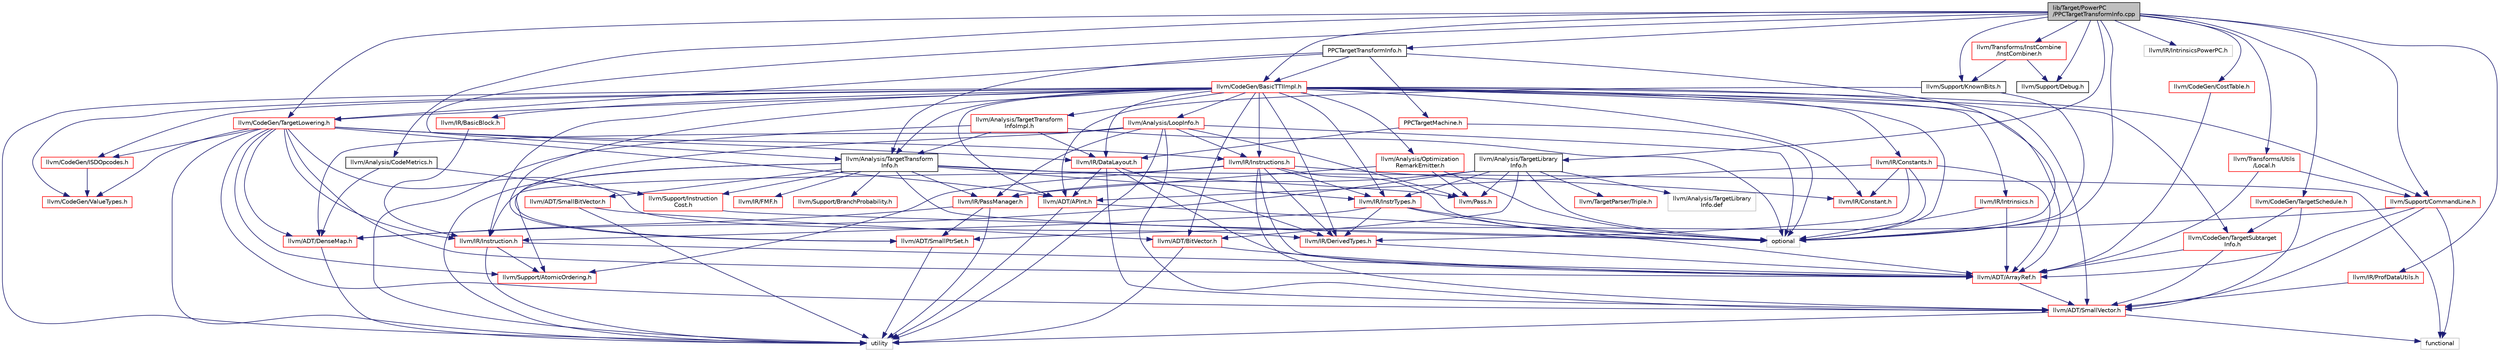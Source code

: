 digraph "lib/Target/PowerPC/PPCTargetTransformInfo.cpp"
{
 // LATEX_PDF_SIZE
  bgcolor="transparent";
  edge [fontname="Helvetica",fontsize="10",labelfontname="Helvetica",labelfontsize="10"];
  node [fontname="Helvetica",fontsize="10",shape=record];
  Node1 [label="lib/Target/PowerPC\l/PPCTargetTransformInfo.cpp",height=0.2,width=0.4,color="black", fillcolor="grey75", style="filled", fontcolor="black",tooltip=" "];
  Node1 -> Node2 [color="midnightblue",fontsize="10",style="solid",fontname="Helvetica"];
  Node2 [label="PPCTargetTransformInfo.h",height=0.2,width=0.4,color="black",URL="$PPCTargetTransformInfo_8h.html",tooltip=" "];
  Node2 -> Node3 [color="midnightblue",fontsize="10",style="solid",fontname="Helvetica"];
  Node3 [label="PPCTargetMachine.h",height=0.2,width=0.4,color="red",URL="$PPCTargetMachine_8h.html",tooltip=" "];
  Node3 -> Node234 [color="midnightblue",fontsize="10",style="solid",fontname="Helvetica"];
  Node234 [label="llvm/IR/DataLayout.h",height=0.2,width=0.4,color="red",URL="$DataLayout_8h.html",tooltip=" "];
  Node234 -> Node166 [color="midnightblue",fontsize="10",style="solid",fontname="Helvetica"];
  Node166 [label="llvm/ADT/APInt.h",height=0.2,width=0.4,color="red",URL="$APInt_8h.html",tooltip=" "];
  Node166 -> Node51 [color="midnightblue",fontsize="10",style="solid",fontname="Helvetica"];
  Node51 [label="optional",height=0.2,width=0.4,color="grey75",tooltip=" "];
  Node166 -> Node15 [color="midnightblue",fontsize="10",style="solid",fontname="Helvetica"];
  Node15 [label="utility",height=0.2,width=0.4,color="grey75",tooltip=" "];
  Node234 -> Node47 [color="midnightblue",fontsize="10",style="solid",fontname="Helvetica"];
  Node47 [label="llvm/ADT/ArrayRef.h",height=0.2,width=0.4,color="red",URL="$ArrayRef_8h.html",tooltip=" "];
  Node47 -> Node53 [color="midnightblue",fontsize="10",style="solid",fontname="Helvetica"];
  Node53 [label="llvm/ADT/SmallVector.h",height=0.2,width=0.4,color="red",URL="$SmallVector_8h.html",tooltip=" "];
  Node53 -> Node54 [color="midnightblue",fontsize="10",style="solid",fontname="Helvetica"];
  Node54 [label="functional",height=0.2,width=0.4,color="grey75",tooltip=" "];
  Node53 -> Node15 [color="midnightblue",fontsize="10",style="solid",fontname="Helvetica"];
  Node234 -> Node53 [color="midnightblue",fontsize="10",style="solid",fontname="Helvetica"];
  Node234 -> Node123 [color="midnightblue",fontsize="10",style="solid",fontname="Helvetica"];
  Node123 [label="llvm/IR/DerivedTypes.h",height=0.2,width=0.4,color="red",URL="$DerivedTypes_8h.html",tooltip=" "];
  Node123 -> Node47 [color="midnightblue",fontsize="10",style="solid",fontname="Helvetica"];
  Node3 -> Node51 [color="midnightblue",fontsize="10",style="solid",fontname="Helvetica"];
  Node2 -> Node286 [color="midnightblue",fontsize="10",style="solid",fontname="Helvetica"];
  Node286 [label="llvm/Analysis/TargetTransform\lInfo.h",height=0.2,width=0.4,color="black",URL="$TargetTransformInfo_8h.html",tooltip=" "];
  Node286 -> Node281 [color="midnightblue",fontsize="10",style="solid",fontname="Helvetica"];
  Node281 [label="llvm/ADT/SmallBitVector.h",height=0.2,width=0.4,color="red",URL="$SmallBitVector_8h.html",tooltip=" "];
  Node281 -> Node104 [color="midnightblue",fontsize="10",style="solid",fontname="Helvetica"];
  Node104 [label="llvm/ADT/BitVector.h",height=0.2,width=0.4,color="red",URL="$BitVector_8h.html",tooltip=" "];
  Node104 -> Node47 [color="midnightblue",fontsize="10",style="solid",fontname="Helvetica"];
  Node104 -> Node15 [color="midnightblue",fontsize="10",style="solid",fontname="Helvetica"];
  Node281 -> Node15 [color="midnightblue",fontsize="10",style="solid",fontname="Helvetica"];
  Node286 -> Node266 [color="midnightblue",fontsize="10",style="solid",fontname="Helvetica"];
  Node266 [label="llvm/IR/FMF.h",height=0.2,width=0.4,color="red",URL="$FMF_8h.html",tooltip=" "];
  Node286 -> Node170 [color="midnightblue",fontsize="10",style="solid",fontname="Helvetica"];
  Node170 [label="llvm/IR/InstrTypes.h",height=0.2,width=0.4,color="red",URL="$InstrTypes_8h.html",tooltip=" "];
  Node170 -> Node47 [color="midnightblue",fontsize="10",style="solid",fontname="Helvetica"];
  Node170 -> Node123 [color="midnightblue",fontsize="10",style="solid",fontname="Helvetica"];
  Node170 -> Node180 [color="midnightblue",fontsize="10",style="solid",fontname="Helvetica"];
  Node180 [label="llvm/IR/Instruction.h",height=0.2,width=0.4,color="red",URL="$IR_2Instruction_8h.html",tooltip=" "];
  Node180 -> Node47 [color="midnightblue",fontsize="10",style="solid",fontname="Helvetica"];
  Node180 -> Node126 [color="midnightblue",fontsize="10",style="solid",fontname="Helvetica"];
  Node126 [label="llvm/Support/AtomicOrdering.h",height=0.2,width=0.4,color="red",URL="$AtomicOrdering_8h.html",tooltip=" "];
  Node180 -> Node15 [color="midnightblue",fontsize="10",style="solid",fontname="Helvetica"];
  Node170 -> Node51 [color="midnightblue",fontsize="10",style="solid",fontname="Helvetica"];
  Node286 -> Node235 [color="midnightblue",fontsize="10",style="solid",fontname="Helvetica"];
  Node235 [label="llvm/IR/PassManager.h",height=0.2,width=0.4,color="red",URL="$PassManager_8h.html",tooltip=" "];
  Node235 -> Node8 [color="midnightblue",fontsize="10",style="solid",fontname="Helvetica"];
  Node8 [label="llvm/ADT/DenseMap.h",height=0.2,width=0.4,color="red",URL="$DenseMap_8h.html",tooltip=" "];
  Node8 -> Node15 [color="midnightblue",fontsize="10",style="solid",fontname="Helvetica"];
  Node235 -> Node119 [color="midnightblue",fontsize="10",style="solid",fontname="Helvetica"];
  Node119 [label="llvm/ADT/SmallPtrSet.h",height=0.2,width=0.4,color="red",URL="$SmallPtrSet_8h.html",tooltip=" "];
  Node119 -> Node15 [color="midnightblue",fontsize="10",style="solid",fontname="Helvetica"];
  Node235 -> Node15 [color="midnightblue",fontsize="10",style="solid",fontname="Helvetica"];
  Node286 -> Node221 [color="midnightblue",fontsize="10",style="solid",fontname="Helvetica"];
  Node221 [label="llvm/Pass.h",height=0.2,width=0.4,color="red",URL="$Pass_8h.html",tooltip=" "];
  Node286 -> Node126 [color="midnightblue",fontsize="10",style="solid",fontname="Helvetica"];
  Node286 -> Node151 [color="midnightblue",fontsize="10",style="solid",fontname="Helvetica"];
  Node151 [label="llvm/Support/BranchProbability.h",height=0.2,width=0.4,color="red",URL="$BranchProbability_8h.html",tooltip=" "];
  Node286 -> Node287 [color="midnightblue",fontsize="10",style="solid",fontname="Helvetica"];
  Node287 [label="llvm/Support/Instruction\lCost.h",height=0.2,width=0.4,color="red",URL="$InstructionCost_8h.html",tooltip=" "];
  Node287 -> Node51 [color="midnightblue",fontsize="10",style="solid",fontname="Helvetica"];
  Node286 -> Node54 [color="midnightblue",fontsize="10",style="solid",fontname="Helvetica"];
  Node286 -> Node51 [color="midnightblue",fontsize="10",style="solid",fontname="Helvetica"];
  Node286 -> Node15 [color="midnightblue",fontsize="10",style="solid",fontname="Helvetica"];
  Node2 -> Node288 [color="midnightblue",fontsize="10",style="solid",fontname="Helvetica"];
  Node288 [label="llvm/CodeGen/BasicTTIImpl.h",height=0.2,width=0.4,color="red",URL="$BasicTTIImpl_8h.html",tooltip=" "];
  Node288 -> Node166 [color="midnightblue",fontsize="10",style="solid",fontname="Helvetica"];
  Node288 -> Node47 [color="midnightblue",fontsize="10",style="solid",fontname="Helvetica"];
  Node288 -> Node104 [color="midnightblue",fontsize="10",style="solid",fontname="Helvetica"];
  Node288 -> Node119 [color="midnightblue",fontsize="10",style="solid",fontname="Helvetica"];
  Node288 -> Node53 [color="midnightblue",fontsize="10",style="solid",fontname="Helvetica"];
  Node288 -> Node289 [color="midnightblue",fontsize="10",style="solid",fontname="Helvetica"];
  Node289 [label="llvm/Analysis/LoopInfo.h",height=0.2,width=0.4,color="red",URL="$LoopInfo_8h.html",tooltip=" "];
  Node289 -> Node8 [color="midnightblue",fontsize="10",style="solid",fontname="Helvetica"];
  Node289 -> Node119 [color="midnightblue",fontsize="10",style="solid",fontname="Helvetica"];
  Node289 -> Node53 [color="midnightblue",fontsize="10",style="solid",fontname="Helvetica"];
  Node289 -> Node262 [color="midnightblue",fontsize="10",style="solid",fontname="Helvetica"];
  Node262 [label="llvm/IR/Instructions.h",height=0.2,width=0.4,color="red",URL="$Instructions_8h.html",tooltip=" "];
  Node262 -> Node47 [color="midnightblue",fontsize="10",style="solid",fontname="Helvetica"];
  Node262 -> Node53 [color="midnightblue",fontsize="10",style="solid",fontname="Helvetica"];
  Node262 -> Node88 [color="midnightblue",fontsize="10",style="solid",fontname="Helvetica"];
  Node88 [label="llvm/IR/Constant.h",height=0.2,width=0.4,color="red",URL="$Constant_8h.html",tooltip=" "];
  Node262 -> Node123 [color="midnightblue",fontsize="10",style="solid",fontname="Helvetica"];
  Node262 -> Node170 [color="midnightblue",fontsize="10",style="solid",fontname="Helvetica"];
  Node262 -> Node180 [color="midnightblue",fontsize="10",style="solid",fontname="Helvetica"];
  Node262 -> Node126 [color="midnightblue",fontsize="10",style="solid",fontname="Helvetica"];
  Node262 -> Node51 [color="midnightblue",fontsize="10",style="solid",fontname="Helvetica"];
  Node289 -> Node235 [color="midnightblue",fontsize="10",style="solid",fontname="Helvetica"];
  Node289 -> Node221 [color="midnightblue",fontsize="10",style="solid",fontname="Helvetica"];
  Node289 -> Node51 [color="midnightblue",fontsize="10",style="solid",fontname="Helvetica"];
  Node289 -> Node15 [color="midnightblue",fontsize="10",style="solid",fontname="Helvetica"];
  Node288 -> Node290 [color="midnightblue",fontsize="10",style="solid",fontname="Helvetica"];
  Node290 [label="llvm/Analysis/Optimization\lRemarkEmitter.h",height=0.2,width=0.4,color="red",URL="$OptimizationRemarkEmitter_8h.html",tooltip=" "];
  Node290 -> Node235 [color="midnightblue",fontsize="10",style="solid",fontname="Helvetica"];
  Node290 -> Node221 [color="midnightblue",fontsize="10",style="solid",fontname="Helvetica"];
  Node290 -> Node51 [color="midnightblue",fontsize="10",style="solid",fontname="Helvetica"];
  Node288 -> Node286 [color="midnightblue",fontsize="10",style="solid",fontname="Helvetica"];
  Node288 -> Node297 [color="midnightblue",fontsize="10",style="solid",fontname="Helvetica"];
  Node297 [label="llvm/Analysis/TargetTransform\lInfoImpl.h",height=0.2,width=0.4,color="red",URL="$TargetTransformInfoImpl_8h.html",tooltip=" "];
  Node297 -> Node286 [color="midnightblue",fontsize="10",style="solid",fontname="Helvetica"];
  Node297 -> Node234 [color="midnightblue",fontsize="10",style="solid",fontname="Helvetica"];
  Node297 -> Node51 [color="midnightblue",fontsize="10",style="solid",fontname="Helvetica"];
  Node297 -> Node15 [color="midnightblue",fontsize="10",style="solid",fontname="Helvetica"];
  Node288 -> Node258 [color="midnightblue",fontsize="10",style="solid",fontname="Helvetica"];
  Node258 [label="llvm/CodeGen/ISDOpcodes.h",height=0.2,width=0.4,color="red",URL="$ISDOpcodes_8h.html",tooltip=" "];
  Node258 -> Node254 [color="midnightblue",fontsize="10",style="solid",fontname="Helvetica"];
  Node254 [label="llvm/CodeGen/ValueTypes.h",height=0.2,width=0.4,color="red",URL="$ValueTypes_8h.html",tooltip=" "];
  Node288 -> Node269 [color="midnightblue",fontsize="10",style="solid",fontname="Helvetica"];
  Node269 [label="llvm/CodeGen/TargetLowering.h",height=0.2,width=0.4,color="red",URL="$TargetLowering_8h.html",tooltip=" "];
  Node269 -> Node166 [color="midnightblue",fontsize="10",style="solid",fontname="Helvetica"];
  Node269 -> Node47 [color="midnightblue",fontsize="10",style="solid",fontname="Helvetica"];
  Node269 -> Node8 [color="midnightblue",fontsize="10",style="solid",fontname="Helvetica"];
  Node269 -> Node53 [color="midnightblue",fontsize="10",style="solid",fontname="Helvetica"];
  Node269 -> Node258 [color="midnightblue",fontsize="10",style="solid",fontname="Helvetica"];
  Node269 -> Node254 [color="midnightblue",fontsize="10",style="solid",fontname="Helvetica"];
  Node269 -> Node234 [color="midnightblue",fontsize="10",style="solid",fontname="Helvetica"];
  Node269 -> Node123 [color="midnightblue",fontsize="10",style="solid",fontname="Helvetica"];
  Node269 -> Node180 [color="midnightblue",fontsize="10",style="solid",fontname="Helvetica"];
  Node269 -> Node262 [color="midnightblue",fontsize="10",style="solid",fontname="Helvetica"];
  Node269 -> Node126 [color="midnightblue",fontsize="10",style="solid",fontname="Helvetica"];
  Node269 -> Node15 [color="midnightblue",fontsize="10",style="solid",fontname="Helvetica"];
  Node288 -> Node195 [color="midnightblue",fontsize="10",style="solid",fontname="Helvetica"];
  Node195 [label="llvm/CodeGen/TargetSubtarget\lInfo.h",height=0.2,width=0.4,color="red",URL="$TargetSubtargetInfo_8h.html",tooltip=" "];
  Node195 -> Node47 [color="midnightblue",fontsize="10",style="solid",fontname="Helvetica"];
  Node195 -> Node53 [color="midnightblue",fontsize="10",style="solid",fontname="Helvetica"];
  Node288 -> Node254 [color="midnightblue",fontsize="10",style="solid",fontname="Helvetica"];
  Node288 -> Node179 [color="midnightblue",fontsize="10",style="solid",fontname="Helvetica"];
  Node179 [label="llvm/IR/BasicBlock.h",height=0.2,width=0.4,color="red",URL="$BasicBlock_8h.html",tooltip=" "];
  Node179 -> Node180 [color="midnightblue",fontsize="10",style="solid",fontname="Helvetica"];
  Node288 -> Node88 [color="midnightblue",fontsize="10",style="solid",fontname="Helvetica"];
  Node288 -> Node261 [color="midnightblue",fontsize="10",style="solid",fontname="Helvetica"];
  Node261 [label="llvm/IR/Constants.h",height=0.2,width=0.4,color="red",URL="$Constants_8h.html",tooltip=" "];
  Node261 -> Node166 [color="midnightblue",fontsize="10",style="solid",fontname="Helvetica"];
  Node261 -> Node47 [color="midnightblue",fontsize="10",style="solid",fontname="Helvetica"];
  Node261 -> Node88 [color="midnightblue",fontsize="10",style="solid",fontname="Helvetica"];
  Node261 -> Node123 [color="midnightblue",fontsize="10",style="solid",fontname="Helvetica"];
  Node261 -> Node51 [color="midnightblue",fontsize="10",style="solid",fontname="Helvetica"];
  Node288 -> Node234 [color="midnightblue",fontsize="10",style="solid",fontname="Helvetica"];
  Node288 -> Node123 [color="midnightblue",fontsize="10",style="solid",fontname="Helvetica"];
  Node288 -> Node170 [color="midnightblue",fontsize="10",style="solid",fontname="Helvetica"];
  Node288 -> Node180 [color="midnightblue",fontsize="10",style="solid",fontname="Helvetica"];
  Node288 -> Node262 [color="midnightblue",fontsize="10",style="solid",fontname="Helvetica"];
  Node288 -> Node133 [color="midnightblue",fontsize="10",style="solid",fontname="Helvetica"];
  Node133 [label="llvm/IR/Intrinsics.h",height=0.2,width=0.4,color="red",URL="$Intrinsics_8h.html",tooltip=" "];
  Node133 -> Node47 [color="midnightblue",fontsize="10",style="solid",fontname="Helvetica"];
  Node133 -> Node51 [color="midnightblue",fontsize="10",style="solid",fontname="Helvetica"];
  Node288 -> Node208 [color="midnightblue",fontsize="10",style="solid",fontname="Helvetica"];
  Node208 [label="llvm/Support/CommandLine.h",height=0.2,width=0.4,color="red",URL="$CommandLine_8h.html",tooltip=" "];
  Node208 -> Node47 [color="midnightblue",fontsize="10",style="solid",fontname="Helvetica"];
  Node208 -> Node119 [color="midnightblue",fontsize="10",style="solid",fontname="Helvetica"];
  Node208 -> Node53 [color="midnightblue",fontsize="10",style="solid",fontname="Helvetica"];
  Node208 -> Node54 [color="midnightblue",fontsize="10",style="solid",fontname="Helvetica"];
  Node288 -> Node51 [color="midnightblue",fontsize="10",style="solid",fontname="Helvetica"];
  Node288 -> Node15 [color="midnightblue",fontsize="10",style="solid",fontname="Helvetica"];
  Node2 -> Node269 [color="midnightblue",fontsize="10",style="solid",fontname="Helvetica"];
  Node2 -> Node51 [color="midnightblue",fontsize="10",style="solid",fontname="Helvetica"];
  Node1 -> Node308 [color="midnightblue",fontsize="10",style="solid",fontname="Helvetica"];
  Node308 [label="llvm/Analysis/CodeMetrics.h",height=0.2,width=0.4,color="black",URL="$CodeMetrics_8h.html",tooltip=" "];
  Node308 -> Node8 [color="midnightblue",fontsize="10",style="solid",fontname="Helvetica"];
  Node308 -> Node287 [color="midnightblue",fontsize="10",style="solid",fontname="Helvetica"];
  Node1 -> Node309 [color="midnightblue",fontsize="10",style="solid",fontname="Helvetica"];
  Node309 [label="llvm/Analysis/TargetLibrary\lInfo.h",height=0.2,width=0.4,color="black",URL="$TargetLibraryInfo_8h.html",tooltip=" "];
  Node309 -> Node104 [color="midnightblue",fontsize="10",style="solid",fontname="Helvetica"];
  Node309 -> Node8 [color="midnightblue",fontsize="10",style="solid",fontname="Helvetica"];
  Node309 -> Node170 [color="midnightblue",fontsize="10",style="solid",fontname="Helvetica"];
  Node309 -> Node235 [color="midnightblue",fontsize="10",style="solid",fontname="Helvetica"];
  Node309 -> Node221 [color="midnightblue",fontsize="10",style="solid",fontname="Helvetica"];
  Node309 -> Node216 [color="midnightblue",fontsize="10",style="solid",fontname="Helvetica"];
  Node216 [label="llvm/TargetParser/Triple.h",height=0.2,width=0.4,color="red",URL="$Triple_8h.html",tooltip=" "];
  Node309 -> Node51 [color="midnightblue",fontsize="10",style="solid",fontname="Helvetica"];
  Node309 -> Node310 [color="midnightblue",fontsize="10",style="solid",fontname="Helvetica"];
  Node310 [label="llvm/Analysis/TargetLibrary\lInfo.def",height=0.2,width=0.4,color="grey75",tooltip=" "];
  Node1 -> Node286 [color="midnightblue",fontsize="10",style="solid",fontname="Helvetica"];
  Node1 -> Node288 [color="midnightblue",fontsize="10",style="solid",fontname="Helvetica"];
  Node1 -> Node311 [color="midnightblue",fontsize="10",style="solid",fontname="Helvetica"];
  Node311 [label="llvm/CodeGen/CostTable.h",height=0.2,width=0.4,color="red",URL="$CostTable_8h.html",tooltip=" "];
  Node311 -> Node47 [color="midnightblue",fontsize="10",style="solid",fontname="Helvetica"];
  Node1 -> Node269 [color="midnightblue",fontsize="10",style="solid",fontname="Helvetica"];
  Node1 -> Node312 [color="midnightblue",fontsize="10",style="solid",fontname="Helvetica"];
  Node312 [label="llvm/CodeGen/TargetSchedule.h",height=0.2,width=0.4,color="red",URL="$TargetSchedule_8h.html",tooltip=" "];
  Node312 -> Node53 [color="midnightblue",fontsize="10",style="solid",fontname="Helvetica"];
  Node312 -> Node195 [color="midnightblue",fontsize="10",style="solid",fontname="Helvetica"];
  Node1 -> Node313 [color="midnightblue",fontsize="10",style="solid",fontname="Helvetica"];
  Node313 [label="llvm/IR/IntrinsicsPowerPC.h",height=0.2,width=0.4,color="grey75",tooltip=" "];
  Node1 -> Node314 [color="midnightblue",fontsize="10",style="solid",fontname="Helvetica"];
  Node314 [label="llvm/IR/ProfDataUtils.h",height=0.2,width=0.4,color="red",URL="$ProfDataUtils_8h.html",tooltip=" "];
  Node314 -> Node53 [color="midnightblue",fontsize="10",style="solid",fontname="Helvetica"];
  Node1 -> Node208 [color="midnightblue",fontsize="10",style="solid",fontname="Helvetica"];
  Node1 -> Node128 [color="midnightblue",fontsize="10",style="solid",fontname="Helvetica"];
  Node128 [label="llvm/Support/Debug.h",height=0.2,width=0.4,color="black",URL="$Debug_8h.html",tooltip=" "];
  Node1 -> Node315 [color="midnightblue",fontsize="10",style="solid",fontname="Helvetica"];
  Node315 [label="llvm/Support/KnownBits.h",height=0.2,width=0.4,color="black",URL="$KnownBits_8h.html",tooltip=" "];
  Node315 -> Node166 [color="midnightblue",fontsize="10",style="solid",fontname="Helvetica"];
  Node315 -> Node51 [color="midnightblue",fontsize="10",style="solid",fontname="Helvetica"];
  Node1 -> Node316 [color="midnightblue",fontsize="10",style="solid",fontname="Helvetica"];
  Node316 [label="llvm/Transforms/InstCombine\l/InstCombiner.h",height=0.2,width=0.4,color="red",URL="$InstCombiner_8h.html",tooltip=" "];
  Node316 -> Node128 [color="midnightblue",fontsize="10",style="solid",fontname="Helvetica"];
  Node316 -> Node315 [color="midnightblue",fontsize="10",style="solid",fontname="Helvetica"];
  Node1 -> Node326 [color="midnightblue",fontsize="10",style="solid",fontname="Helvetica"];
  Node326 [label="llvm/Transforms/Utils\l/Local.h",height=0.2,width=0.4,color="red",URL="$Transforms_2Utils_2Local_8h.html",tooltip=" "];
  Node326 -> Node47 [color="midnightblue",fontsize="10",style="solid",fontname="Helvetica"];
  Node326 -> Node208 [color="midnightblue",fontsize="10",style="solid",fontname="Helvetica"];
  Node1 -> Node51 [color="midnightblue",fontsize="10",style="solid",fontname="Helvetica"];
}
